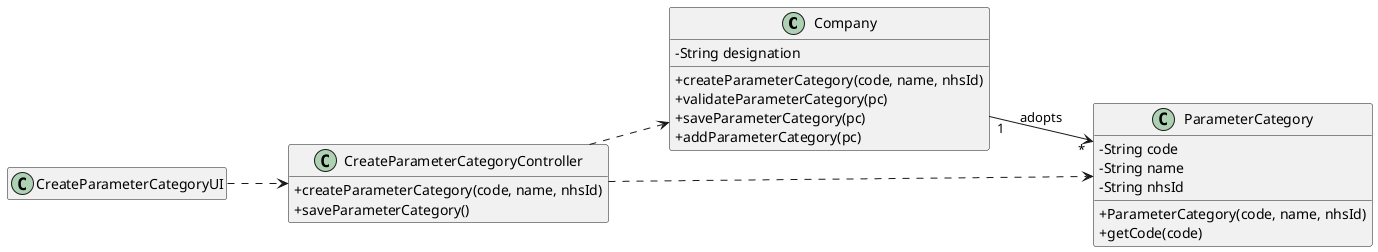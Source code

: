 @startuml
hide empty methods
hide empty attributes
left to right direction
skinparam classAttributeIconSize 0

class Company {
  -String designation
  +createParameterCategory(code, name, nhsId)
  +validateParameterCategory(pc)
  +saveParameterCategory(pc)
  +addParameterCategory(pc)
}

class ParameterCategory {
   -String code
   -String name
   -String nhsId
   +ParameterCategory(code, name, nhsId)
   +getCode(code)
}

class CreateParameterCategoryController {
  +createParameterCategory(code, name, nhsId)
  +saveParameterCategory()
}

class CreateParameterCategoryUI {
}

CreateParameterCategoryUI ..> CreateParameterCategoryController
CreateParameterCategoryController ..> Company
CreateParameterCategoryController ..> ParameterCategory
Company "1" --> "*" ParameterCategory : adopts


@enduml